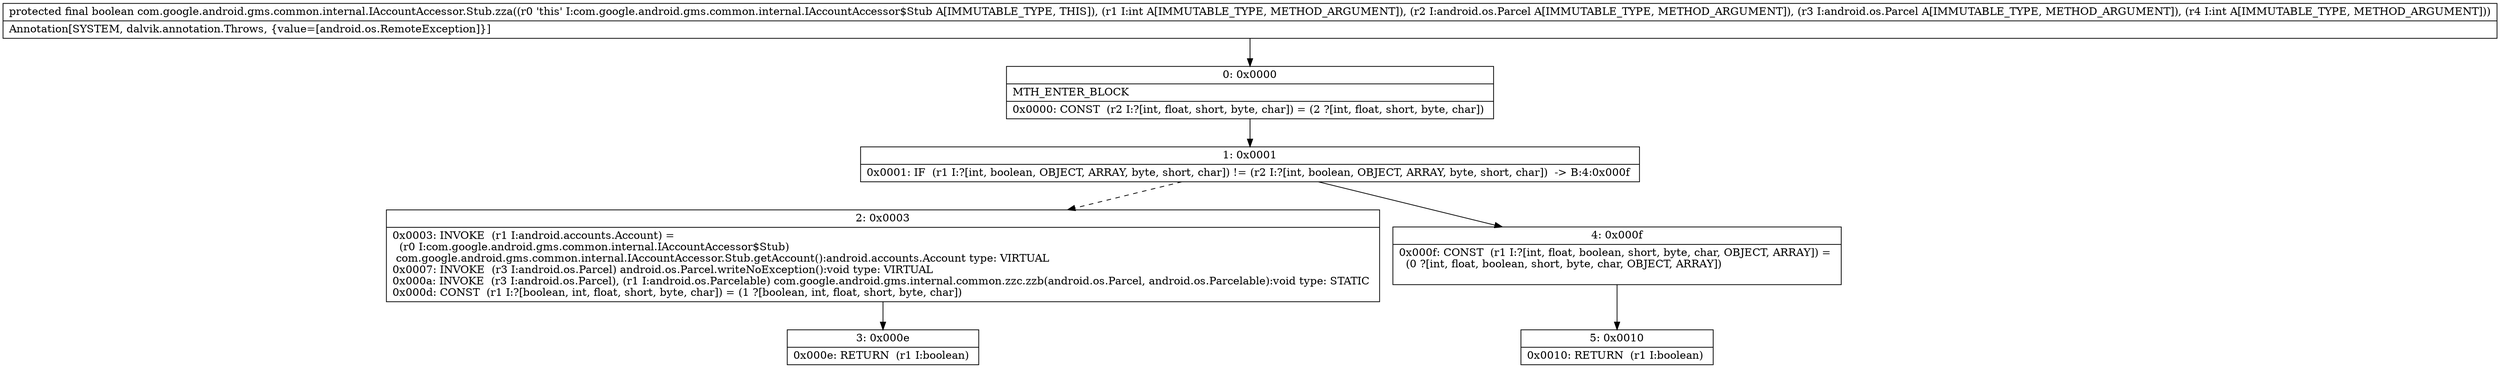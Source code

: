 digraph "CFG forcom.google.android.gms.common.internal.IAccountAccessor.Stub.zza(ILandroid\/os\/Parcel;Landroid\/os\/Parcel;I)Z" {
Node_0 [shape=record,label="{0\:\ 0x0000|MTH_ENTER_BLOCK\l|0x0000: CONST  (r2 I:?[int, float, short, byte, char]) = (2 ?[int, float, short, byte, char]) \l}"];
Node_1 [shape=record,label="{1\:\ 0x0001|0x0001: IF  (r1 I:?[int, boolean, OBJECT, ARRAY, byte, short, char]) != (r2 I:?[int, boolean, OBJECT, ARRAY, byte, short, char])  \-\> B:4:0x000f \l}"];
Node_2 [shape=record,label="{2\:\ 0x0003|0x0003: INVOKE  (r1 I:android.accounts.Account) = \l  (r0 I:com.google.android.gms.common.internal.IAccountAccessor$Stub)\l com.google.android.gms.common.internal.IAccountAccessor.Stub.getAccount():android.accounts.Account type: VIRTUAL \l0x0007: INVOKE  (r3 I:android.os.Parcel) android.os.Parcel.writeNoException():void type: VIRTUAL \l0x000a: INVOKE  (r3 I:android.os.Parcel), (r1 I:android.os.Parcelable) com.google.android.gms.internal.common.zzc.zzb(android.os.Parcel, android.os.Parcelable):void type: STATIC \l0x000d: CONST  (r1 I:?[boolean, int, float, short, byte, char]) = (1 ?[boolean, int, float, short, byte, char]) \l}"];
Node_3 [shape=record,label="{3\:\ 0x000e|0x000e: RETURN  (r1 I:boolean) \l}"];
Node_4 [shape=record,label="{4\:\ 0x000f|0x000f: CONST  (r1 I:?[int, float, boolean, short, byte, char, OBJECT, ARRAY]) = \l  (0 ?[int, float, boolean, short, byte, char, OBJECT, ARRAY])\l \l}"];
Node_5 [shape=record,label="{5\:\ 0x0010|0x0010: RETURN  (r1 I:boolean) \l}"];
MethodNode[shape=record,label="{protected final boolean com.google.android.gms.common.internal.IAccountAccessor.Stub.zza((r0 'this' I:com.google.android.gms.common.internal.IAccountAccessor$Stub A[IMMUTABLE_TYPE, THIS]), (r1 I:int A[IMMUTABLE_TYPE, METHOD_ARGUMENT]), (r2 I:android.os.Parcel A[IMMUTABLE_TYPE, METHOD_ARGUMENT]), (r3 I:android.os.Parcel A[IMMUTABLE_TYPE, METHOD_ARGUMENT]), (r4 I:int A[IMMUTABLE_TYPE, METHOD_ARGUMENT]))  | Annotation[SYSTEM, dalvik.annotation.Throws, \{value=[android.os.RemoteException]\}]\l}"];
MethodNode -> Node_0;
Node_0 -> Node_1;
Node_1 -> Node_2[style=dashed];
Node_1 -> Node_4;
Node_2 -> Node_3;
Node_4 -> Node_5;
}

